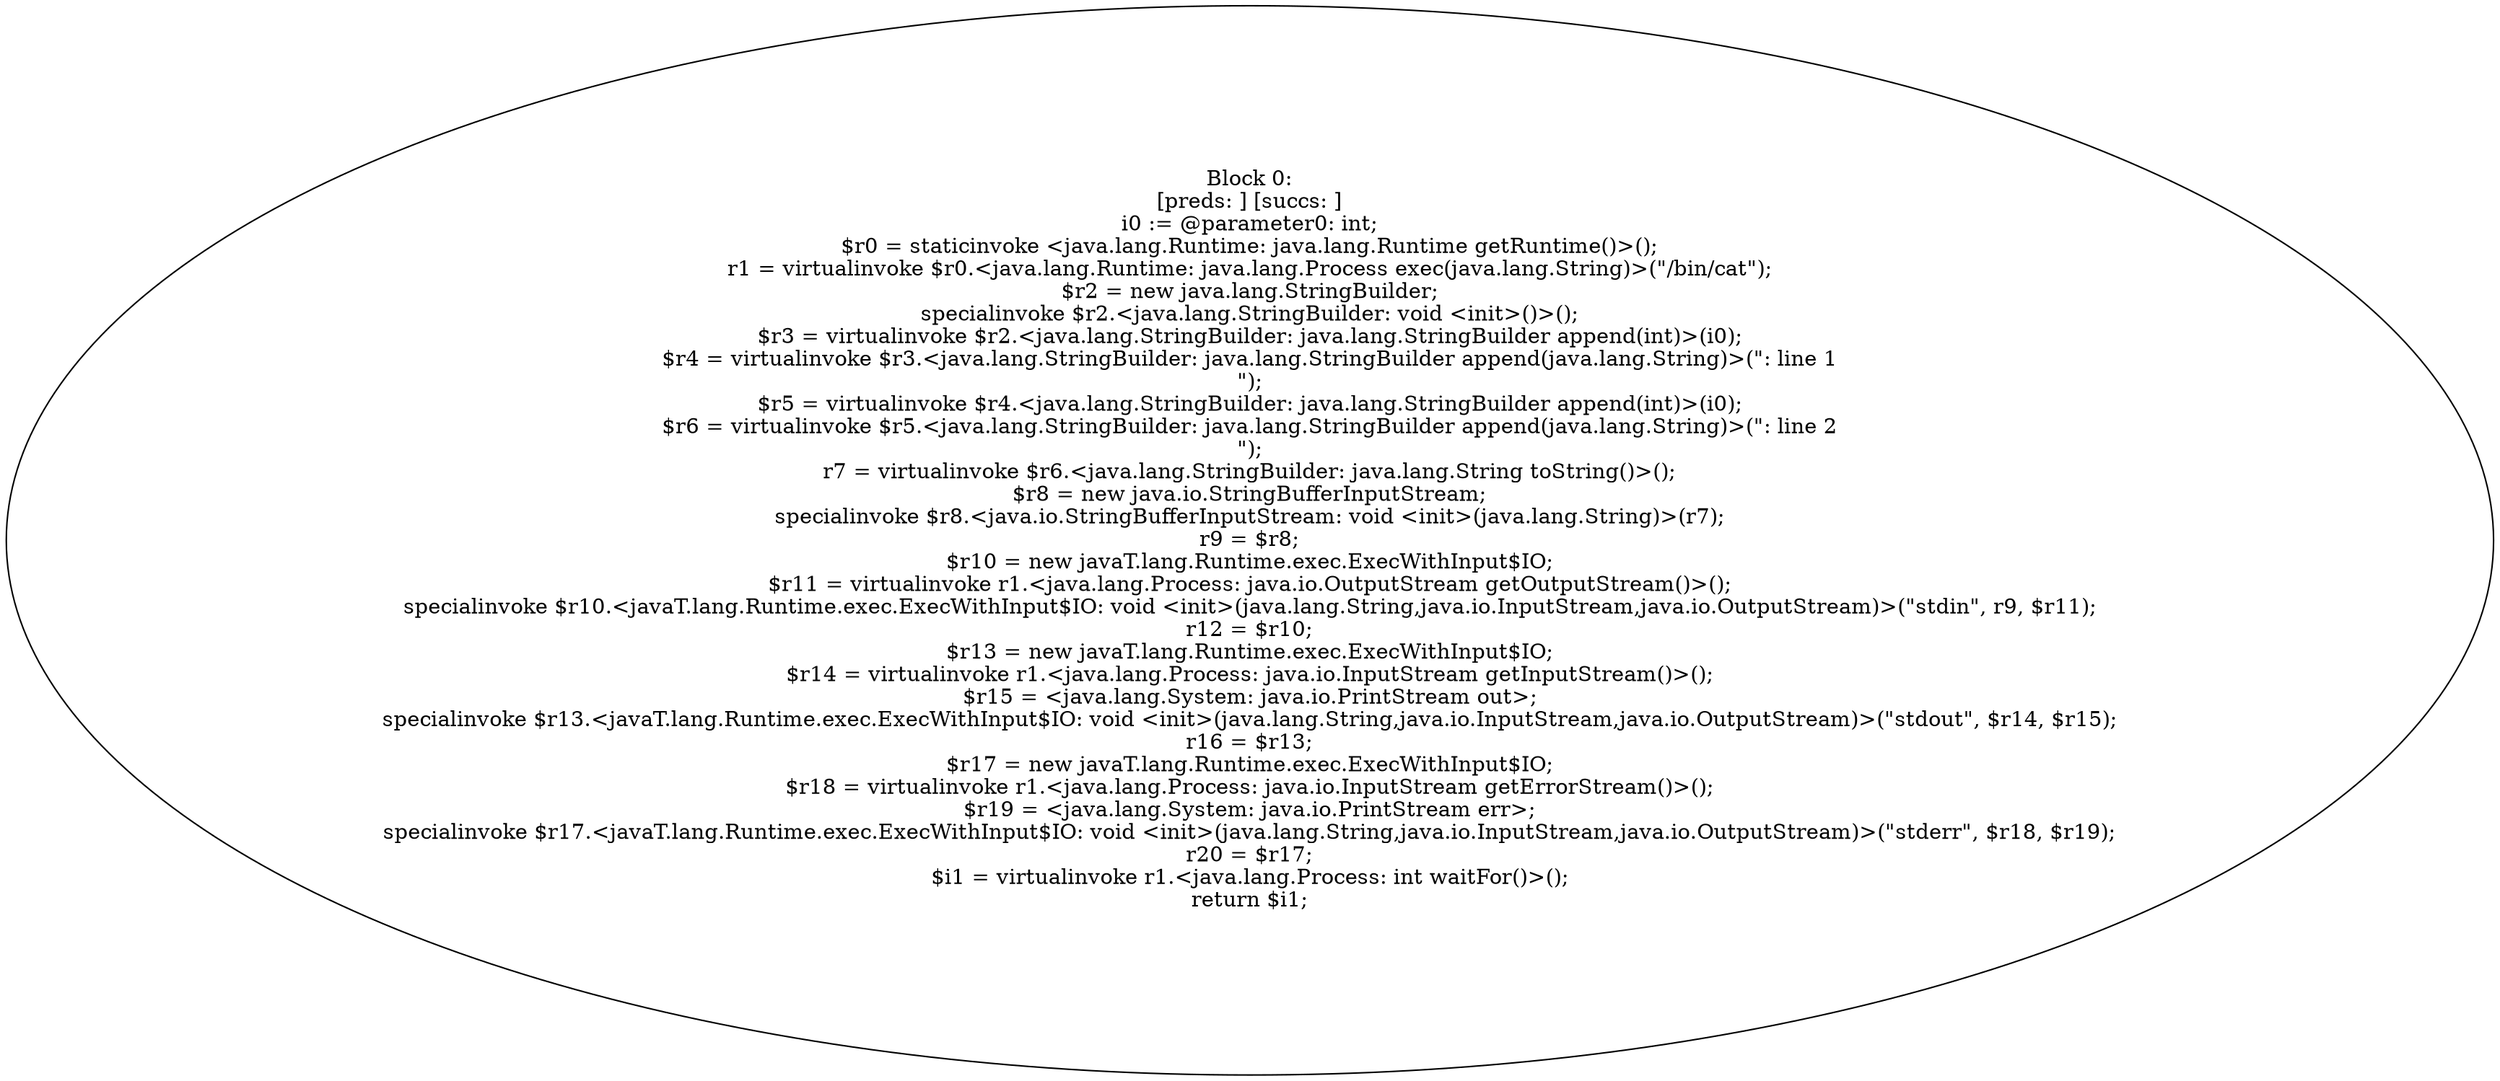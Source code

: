 digraph "unitGraph" {
    "Block 0:
[preds: ] [succs: ]
i0 := @parameter0: int;
$r0 = staticinvoke <java.lang.Runtime: java.lang.Runtime getRuntime()>();
r1 = virtualinvoke $r0.<java.lang.Runtime: java.lang.Process exec(java.lang.String)>(\"/bin/cat\");
$r2 = new java.lang.StringBuilder;
specialinvoke $r2.<java.lang.StringBuilder: void <init>()>();
$r3 = virtualinvoke $r2.<java.lang.StringBuilder: java.lang.StringBuilder append(int)>(i0);
$r4 = virtualinvoke $r3.<java.lang.StringBuilder: java.lang.StringBuilder append(java.lang.String)>(\": line 1\n\");
$r5 = virtualinvoke $r4.<java.lang.StringBuilder: java.lang.StringBuilder append(int)>(i0);
$r6 = virtualinvoke $r5.<java.lang.StringBuilder: java.lang.StringBuilder append(java.lang.String)>(\": line 2\n\");
r7 = virtualinvoke $r6.<java.lang.StringBuilder: java.lang.String toString()>();
$r8 = new java.io.StringBufferInputStream;
specialinvoke $r8.<java.io.StringBufferInputStream: void <init>(java.lang.String)>(r7);
r9 = $r8;
$r10 = new javaT.lang.Runtime.exec.ExecWithInput$IO;
$r11 = virtualinvoke r1.<java.lang.Process: java.io.OutputStream getOutputStream()>();
specialinvoke $r10.<javaT.lang.Runtime.exec.ExecWithInput$IO: void <init>(java.lang.String,java.io.InputStream,java.io.OutputStream)>(\"stdin\", r9, $r11);
r12 = $r10;
$r13 = new javaT.lang.Runtime.exec.ExecWithInput$IO;
$r14 = virtualinvoke r1.<java.lang.Process: java.io.InputStream getInputStream()>();
$r15 = <java.lang.System: java.io.PrintStream out>;
specialinvoke $r13.<javaT.lang.Runtime.exec.ExecWithInput$IO: void <init>(java.lang.String,java.io.InputStream,java.io.OutputStream)>(\"stdout\", $r14, $r15);
r16 = $r13;
$r17 = new javaT.lang.Runtime.exec.ExecWithInput$IO;
$r18 = virtualinvoke r1.<java.lang.Process: java.io.InputStream getErrorStream()>();
$r19 = <java.lang.System: java.io.PrintStream err>;
specialinvoke $r17.<javaT.lang.Runtime.exec.ExecWithInput$IO: void <init>(java.lang.String,java.io.InputStream,java.io.OutputStream)>(\"stderr\", $r18, $r19);
r20 = $r17;
$i1 = virtualinvoke r1.<java.lang.Process: int waitFor()>();
return $i1;
"
}
